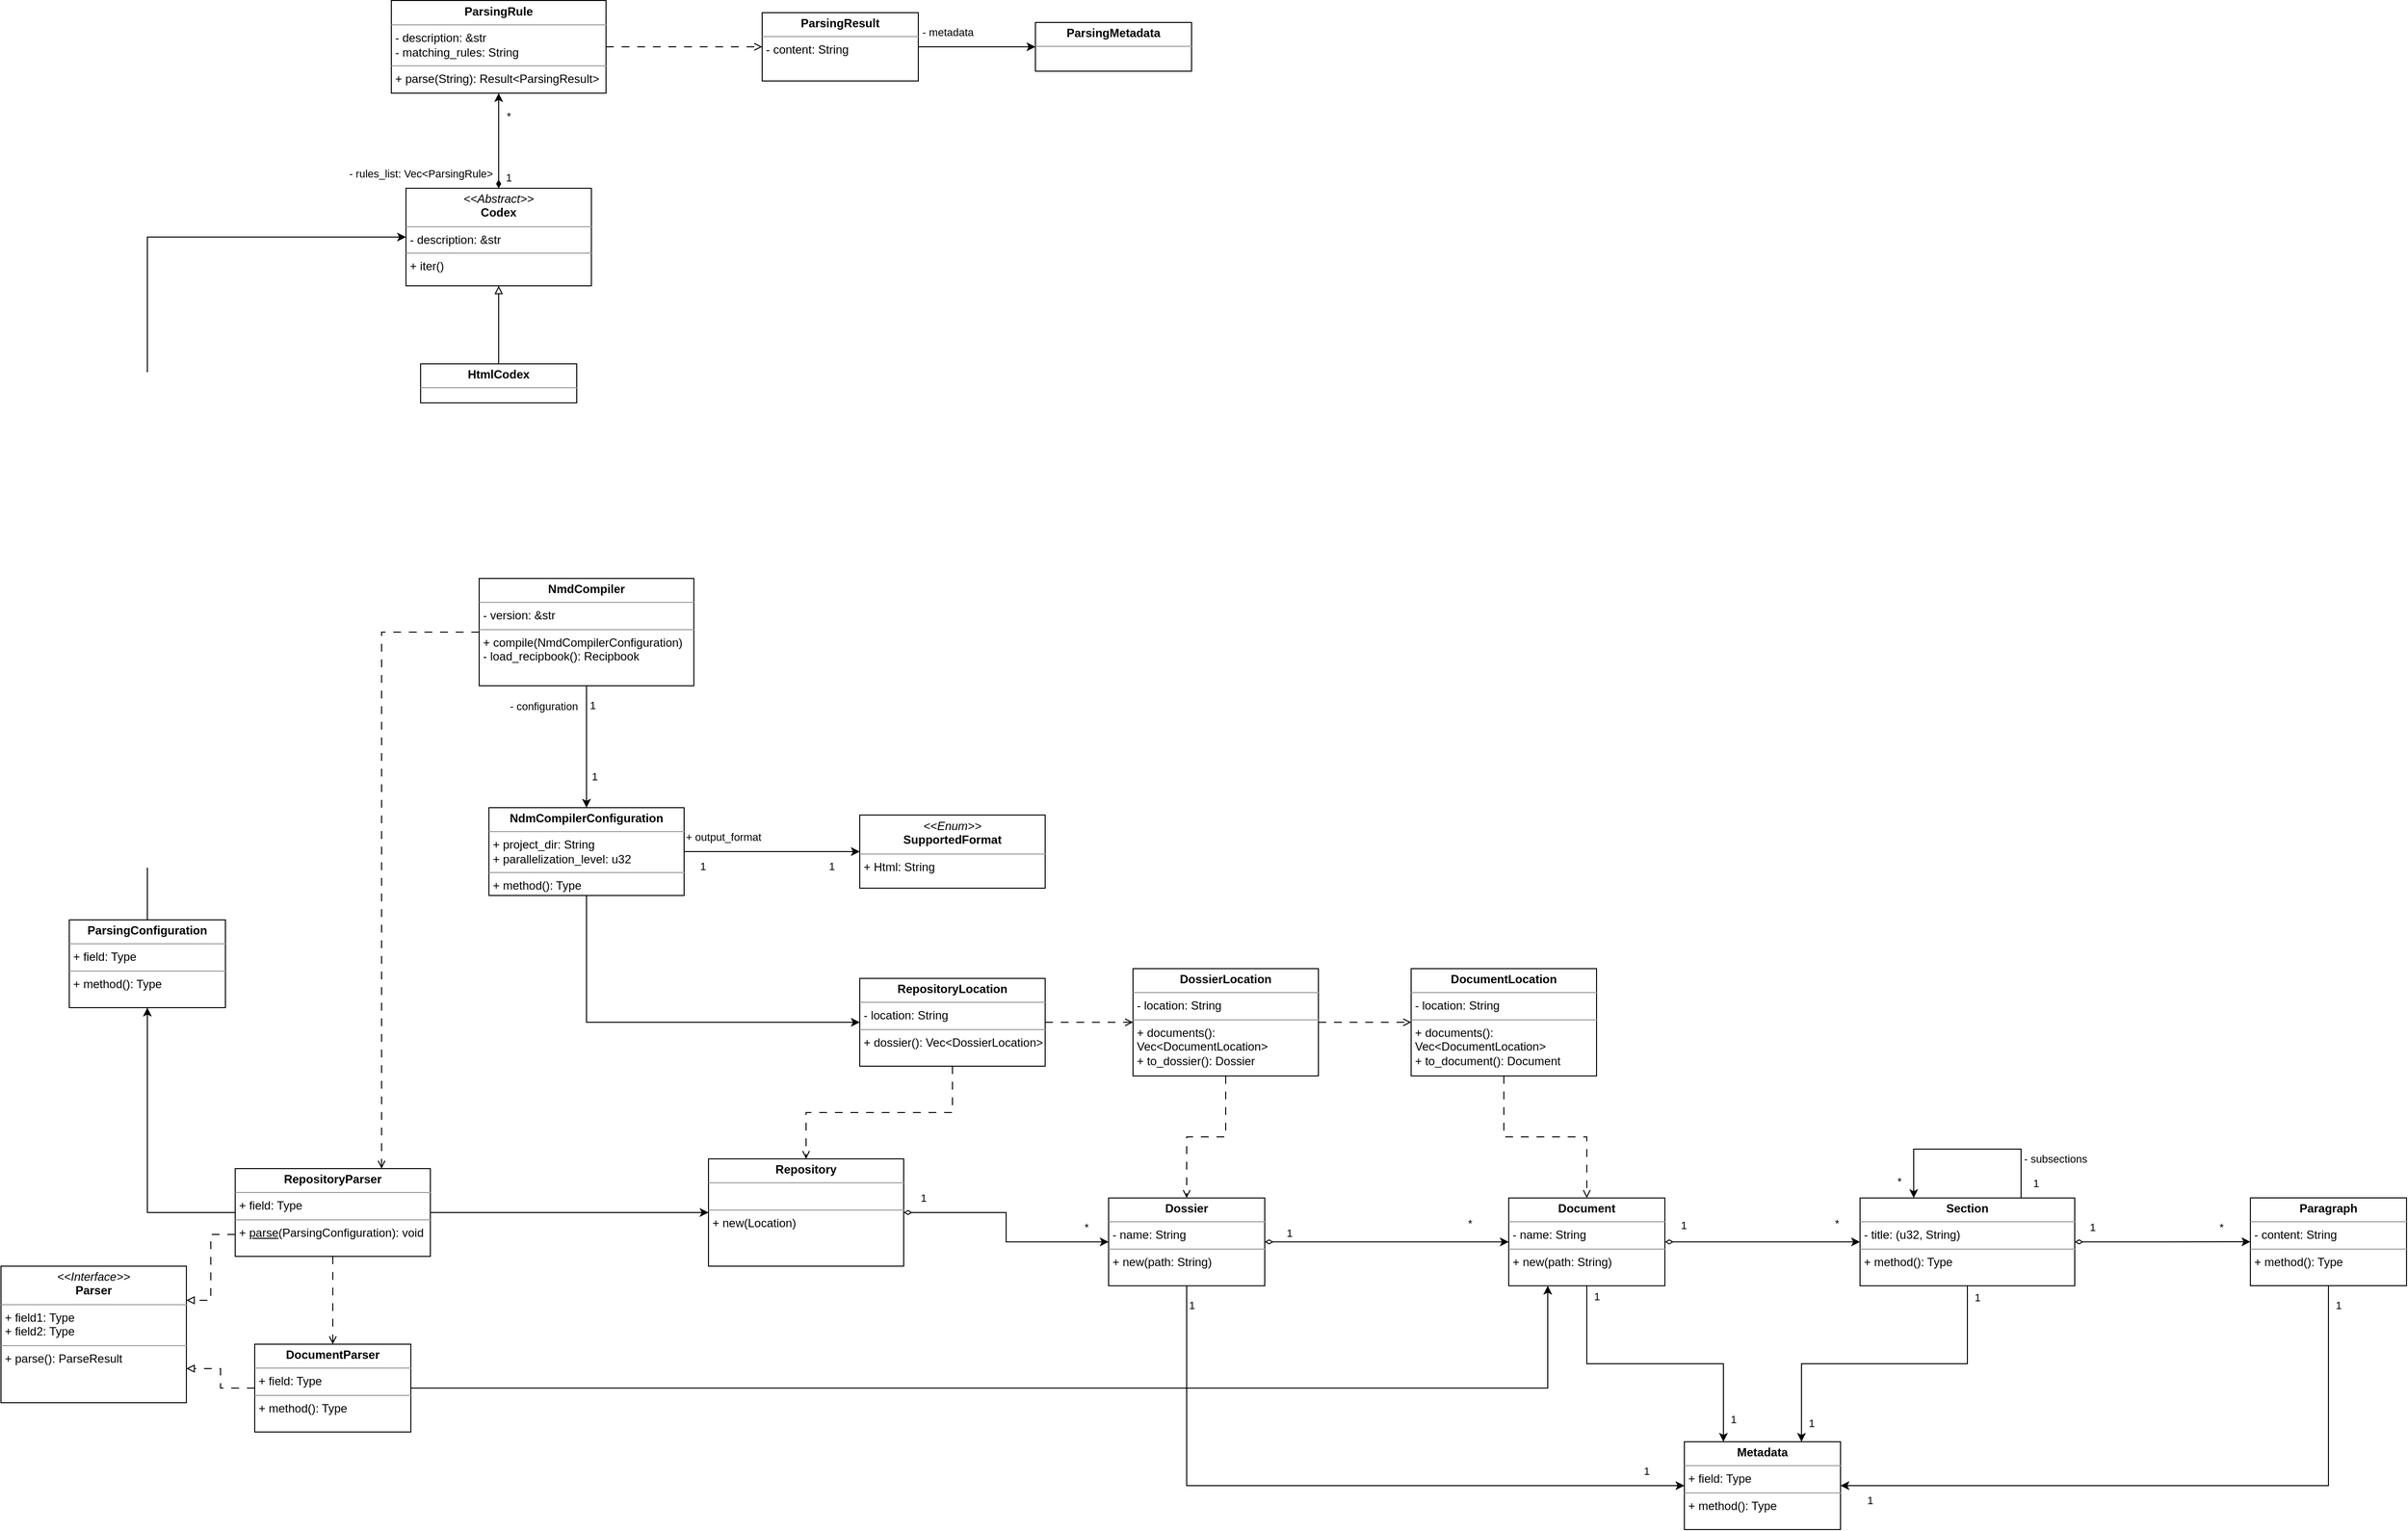 <mxfile version="22.1.3" type="device">
  <diagram name="Pagina-1" id="PJ2NzQ19XtG0N--MlImQ">
    <mxGraphModel dx="1793" dy="988" grid="1" gridSize="10" guides="1" tooltips="1" connect="1" arrows="1" fold="1" page="1" pageScale="1" pageWidth="3300" pageHeight="2339" math="0" shadow="0">
      <root>
        <mxCell id="0" />
        <mxCell id="1" parent="0" />
        <mxCell id="2HxeBIANo0Zah2Bh_Ylw-7" style="edgeStyle=orthogonalEdgeStyle;rounded=0;orthogonalLoop=1;jettySize=auto;html=1;entryX=0;entryY=0.5;entryDx=0;entryDy=0;endArrow=open;endFill=0;dashed=1;dashPattern=8 8;" parent="1" source="2HxeBIANo0Zah2Bh_Ylw-1" target="2HxeBIANo0Zah2Bh_Ylw-2" edge="1">
          <mxGeometry relative="1" as="geometry" />
        </mxCell>
        <mxCell id="2HxeBIANo0Zah2Bh_Ylw-1" value="&lt;p style=&quot;margin:0px;margin-top:4px;text-align:center;&quot;&gt;&lt;b&gt;ParsingRule&lt;/b&gt;&lt;/p&gt;&lt;hr size=&quot;1&quot;&gt;&lt;p style=&quot;margin:0px;margin-left:4px;&quot;&gt;- description: &amp;amp;str&lt;/p&gt;&lt;p style=&quot;margin:0px;margin-left:4px;&quot;&gt;- matching_rules: String&lt;/p&gt;&lt;hr size=&quot;1&quot;&gt;&lt;p style=&quot;margin:0px;margin-left:4px;&quot;&gt;+ parse(String): Result&amp;lt;ParsingResult&amp;gt;&lt;/p&gt;" style="verticalAlign=top;align=left;overflow=fill;fontSize=12;fontFamily=Helvetica;html=1;whiteSpace=wrap;" parent="1" vertex="1">
          <mxGeometry x="420" y="277.5" width="220" height="95" as="geometry" />
        </mxCell>
        <mxCell id="2HxeBIANo0Zah2Bh_Ylw-5" style="edgeStyle=orthogonalEdgeStyle;rounded=0;orthogonalLoop=1;jettySize=auto;html=1;entryX=0;entryY=0.5;entryDx=0;entryDy=0;" parent="1" source="2HxeBIANo0Zah2Bh_Ylw-2" target="2HxeBIANo0Zah2Bh_Ylw-4" edge="1">
          <mxGeometry relative="1" as="geometry" />
        </mxCell>
        <mxCell id="2HxeBIANo0Zah2Bh_Ylw-6" value="- metadata" style="edgeLabel;html=1;align=center;verticalAlign=middle;resizable=0;points=[];" parent="2HxeBIANo0Zah2Bh_Ylw-5" vertex="1" connectable="0">
          <mxGeometry x="-0.7" y="1" relative="1" as="geometry">
            <mxPoint x="12" y="-14" as="offset" />
          </mxGeometry>
        </mxCell>
        <mxCell id="2HxeBIANo0Zah2Bh_Ylw-2" value="&lt;p style=&quot;margin:0px;margin-top:4px;text-align:center;&quot;&gt;&lt;b&gt;ParsingResult&lt;/b&gt;&lt;/p&gt;&lt;hr size=&quot;1&quot;&gt;&lt;p style=&quot;margin:0px;margin-left:4px;&quot;&gt;- content: String&lt;/p&gt;" style="verticalAlign=top;align=left;overflow=fill;fontSize=12;fontFamily=Helvetica;html=1;whiteSpace=wrap;" parent="1" vertex="1">
          <mxGeometry x="800" y="290" width="160" height="70" as="geometry" />
        </mxCell>
        <mxCell id="2HxeBIANo0Zah2Bh_Ylw-4" value="&lt;p style=&quot;margin:0px;margin-top:4px;text-align:center;&quot;&gt;&lt;b&gt;ParsingMetadata&lt;/b&gt;&lt;/p&gt;&lt;hr size=&quot;1&quot;&gt;&lt;p style=&quot;margin:0px;margin-left:4px;&quot;&gt;&lt;br&gt;&lt;/p&gt;" style="verticalAlign=top;align=left;overflow=fill;fontSize=12;fontFamily=Helvetica;html=1;whiteSpace=wrap;" parent="1" vertex="1">
          <mxGeometry x="1080" y="300" width="160" height="50" as="geometry" />
        </mxCell>
        <mxCell id="2HxeBIANo0Zah2Bh_Ylw-11" style="edgeStyle=orthogonalEdgeStyle;rounded=0;orthogonalLoop=1;jettySize=auto;html=1;entryX=0.5;entryY=1;entryDx=0;entryDy=0;startArrow=diamondThin;startFill=1;" parent="1" source="2HxeBIANo0Zah2Bh_Ylw-10" target="2HxeBIANo0Zah2Bh_Ylw-1" edge="1">
          <mxGeometry relative="1" as="geometry" />
        </mxCell>
        <mxCell id="2HxeBIANo0Zah2Bh_Ylw-12" value="1" style="edgeLabel;html=1;align=center;verticalAlign=middle;resizable=0;points=[];" parent="2HxeBIANo0Zah2Bh_Ylw-11" vertex="1" connectable="0">
          <mxGeometry x="-0.771" y="-1" relative="1" as="geometry">
            <mxPoint x="9" as="offset" />
          </mxGeometry>
        </mxCell>
        <mxCell id="2HxeBIANo0Zah2Bh_Ylw-13" value="*" style="edgeLabel;html=1;align=center;verticalAlign=middle;resizable=0;points=[];" parent="2HxeBIANo0Zah2Bh_Ylw-11" vertex="1" connectable="0">
          <mxGeometry x="0.518" relative="1" as="geometry">
            <mxPoint x="10" as="offset" />
          </mxGeometry>
        </mxCell>
        <mxCell id="2HxeBIANo0Zah2Bh_Ylw-14" value="- rules_list: Vec&amp;lt;ParsingRule&amp;gt;" style="edgeLabel;html=1;align=center;verticalAlign=middle;resizable=0;points=[];" parent="2HxeBIANo0Zah2Bh_Ylw-11" vertex="1" connectable="0">
          <mxGeometry x="-0.692" y="-3" relative="1" as="geometry">
            <mxPoint x="-83" as="offset" />
          </mxGeometry>
        </mxCell>
        <mxCell id="2HxeBIANo0Zah2Bh_Ylw-10" value="&lt;p style=&quot;margin:0px;margin-top:4px;text-align:center;&quot;&gt;&lt;i&gt;&amp;lt;&amp;lt;Abstract&amp;gt;&amp;gt;&lt;/i&gt;&lt;br&gt;&lt;b&gt;Codex&lt;/b&gt;&lt;/p&gt;&lt;hr size=&quot;1&quot;&gt;&lt;p style=&quot;margin:0px;margin-left:4px;&quot;&gt;- description: &amp;amp;str&lt;br&gt;&lt;/p&gt;&lt;hr size=&quot;1&quot;&gt;&lt;p style=&quot;margin:0px;margin-left:4px;&quot;&gt;+ iter()&lt;/p&gt;" style="verticalAlign=top;align=left;overflow=fill;fontSize=12;fontFamily=Helvetica;html=1;whiteSpace=wrap;" parent="1" vertex="1">
          <mxGeometry x="435" y="470" width="190" height="100" as="geometry" />
        </mxCell>
        <mxCell id="2HxeBIANo0Zah2Bh_Ylw-16" style="edgeStyle=orthogonalEdgeStyle;rounded=0;orthogonalLoop=1;jettySize=auto;html=1;entryX=0.5;entryY=1;entryDx=0;entryDy=0;endArrow=block;endFill=0;" parent="1" source="2HxeBIANo0Zah2Bh_Ylw-15" target="2HxeBIANo0Zah2Bh_Ylw-10" edge="1">
          <mxGeometry relative="1" as="geometry" />
        </mxCell>
        <mxCell id="2HxeBIANo0Zah2Bh_Ylw-15" value="&lt;p style=&quot;margin:0px;margin-top:4px;text-align:center;&quot;&gt;&lt;b&gt;HtmlCodex&lt;/b&gt;&lt;/p&gt;&lt;hr size=&quot;1&quot;&gt;&lt;p style=&quot;margin:0px;margin-left:4px;&quot;&gt;&lt;br&gt;&lt;/p&gt;" style="verticalAlign=top;align=left;overflow=fill;fontSize=12;fontFamily=Helvetica;html=1;whiteSpace=wrap;" parent="1" vertex="1">
          <mxGeometry x="450" y="650" width="160" height="40" as="geometry" />
        </mxCell>
        <mxCell id="2HxeBIANo0Zah2Bh_Ylw-24" style="edgeStyle=orthogonalEdgeStyle;rounded=0;orthogonalLoop=1;jettySize=auto;html=1;entryX=0.5;entryY=0;entryDx=0;entryDy=0;" parent="1" source="2HxeBIANo0Zah2Bh_Ylw-17" target="2HxeBIANo0Zah2Bh_Ylw-18" edge="1">
          <mxGeometry relative="1" as="geometry">
            <mxPoint x="640" y="1280" as="targetPoint" />
            <Array as="points">
              <mxPoint x="620" y="1020" />
              <mxPoint x="620" y="1020" />
            </Array>
          </mxGeometry>
        </mxCell>
        <mxCell id="2HxeBIANo0Zah2Bh_Ylw-25" value="- configuration" style="edgeLabel;html=1;align=center;verticalAlign=middle;resizable=0;points=[];" parent="2HxeBIANo0Zah2Bh_Ylw-24" vertex="1" connectable="0">
          <mxGeometry x="-0.667" y="-2" relative="1" as="geometry">
            <mxPoint x="-42" as="offset" />
          </mxGeometry>
        </mxCell>
        <mxCell id="2HxeBIANo0Zah2Bh_Ylw-26" value="1" style="edgeLabel;html=1;align=center;verticalAlign=middle;resizable=0;points=[];" parent="2HxeBIANo0Zah2Bh_Ylw-24" vertex="1" connectable="0">
          <mxGeometry x="-0.689" y="-2" relative="1" as="geometry">
            <mxPoint x="8" as="offset" />
          </mxGeometry>
        </mxCell>
        <mxCell id="2HxeBIANo0Zah2Bh_Ylw-27" value="1" style="edgeLabel;html=1;align=center;verticalAlign=middle;resizable=0;points=[];" parent="2HxeBIANo0Zah2Bh_Ylw-24" vertex="1" connectable="0">
          <mxGeometry x="0.489" y="-1" relative="1" as="geometry">
            <mxPoint x="9" as="offset" />
          </mxGeometry>
        </mxCell>
        <mxCell id="If5SaYmIit9bubaQydqe-2" style="edgeStyle=orthogonalEdgeStyle;rounded=0;orthogonalLoop=1;jettySize=auto;html=1;exitX=0;exitY=0.5;exitDx=0;exitDy=0;entryX=0.75;entryY=0;entryDx=0;entryDy=0;dashed=1;dashPattern=8 8;endArrow=open;endFill=0;" edge="1" parent="1" source="2HxeBIANo0Zah2Bh_Ylw-17" target="hwY88khKmuJqPxZH6jVg-5">
          <mxGeometry relative="1" as="geometry" />
        </mxCell>
        <mxCell id="2HxeBIANo0Zah2Bh_Ylw-17" value="&lt;p style=&quot;margin:0px;margin-top:4px;text-align:center;&quot;&gt;&lt;b&gt;NmdCompiler&lt;/b&gt;&lt;/p&gt;&lt;hr size=&quot;1&quot;&gt;&lt;p style=&quot;margin:0px;margin-left:4px;&quot;&gt;- version: &amp;amp;str&lt;/p&gt;&lt;hr size=&quot;1&quot;&gt;&lt;p style=&quot;margin:0px;margin-left:4px;&quot;&gt;+ compile(NmdCompilerConfiguration)&lt;/p&gt;&lt;p style=&quot;margin:0px;margin-left:4px;&quot;&gt;- load_recipbook(): Recipbook&lt;/p&gt;" style="verticalAlign=top;align=left;overflow=fill;fontSize=12;fontFamily=Helvetica;html=1;whiteSpace=wrap;" parent="1" vertex="1">
          <mxGeometry x="510" y="870" width="220" height="110" as="geometry" />
        </mxCell>
        <mxCell id="2HxeBIANo0Zah2Bh_Ylw-20" style="edgeStyle=orthogonalEdgeStyle;rounded=0;orthogonalLoop=1;jettySize=auto;html=1;entryX=0;entryY=0.5;entryDx=0;entryDy=0;" parent="1" source="2HxeBIANo0Zah2Bh_Ylw-18" target="2HxeBIANo0Zah2Bh_Ylw-19" edge="1">
          <mxGeometry relative="1" as="geometry" />
        </mxCell>
        <mxCell id="2HxeBIANo0Zah2Bh_Ylw-21" value="1" style="edgeLabel;html=1;align=center;verticalAlign=middle;resizable=0;points=[];" parent="2HxeBIANo0Zah2Bh_Ylw-20" vertex="1" connectable="0">
          <mxGeometry x="-0.789" y="1" relative="1" as="geometry">
            <mxPoint y="16" as="offset" />
          </mxGeometry>
        </mxCell>
        <mxCell id="2HxeBIANo0Zah2Bh_Ylw-22" value="+&amp;nbsp;output_format" style="edgeLabel;html=1;align=center;verticalAlign=middle;resizable=0;points=[];" parent="2HxeBIANo0Zah2Bh_Ylw-20" vertex="1" connectable="0">
          <mxGeometry x="-0.8" y="-1" relative="1" as="geometry">
            <mxPoint x="22" y="-16" as="offset" />
          </mxGeometry>
        </mxCell>
        <mxCell id="2HxeBIANo0Zah2Bh_Ylw-23" value="1" style="edgeLabel;html=1;align=center;verticalAlign=middle;resizable=0;points=[];" parent="2HxeBIANo0Zah2Bh_Ylw-20" vertex="1" connectable="0">
          <mxGeometry x="0.678" y="-1" relative="1" as="geometry">
            <mxPoint y="14" as="offset" />
          </mxGeometry>
        </mxCell>
        <mxCell id="hwY88khKmuJqPxZH6jVg-4" style="edgeStyle=orthogonalEdgeStyle;rounded=0;orthogonalLoop=1;jettySize=auto;html=1;entryX=0;entryY=0.5;entryDx=0;entryDy=0;" parent="1" source="2HxeBIANo0Zah2Bh_Ylw-18" target="4qMLiZMvtbK-0dnFMi7y-25" edge="1">
          <mxGeometry relative="1" as="geometry">
            <Array as="points">
              <mxPoint x="620" y="1325" />
            </Array>
          </mxGeometry>
        </mxCell>
        <mxCell id="2HxeBIANo0Zah2Bh_Ylw-18" value="&lt;p style=&quot;margin:0px;margin-top:4px;text-align:center;&quot;&gt;&lt;b&gt;NdmCompilerConfiguration&lt;/b&gt;&lt;/p&gt;&lt;hr size=&quot;1&quot;&gt;&lt;p style=&quot;margin:0px;margin-left:4px;&quot;&gt;+ project_dir: String&lt;/p&gt;&lt;p style=&quot;margin:0px;margin-left:4px;&quot;&gt;+&amp;nbsp;parallelization_level: u32&lt;/p&gt;&lt;hr size=&quot;1&quot;&gt;&lt;p style=&quot;margin:0px;margin-left:4px;&quot;&gt;+ method(): Type&lt;/p&gt;" style="verticalAlign=top;align=left;overflow=fill;fontSize=12;fontFamily=Helvetica;html=1;whiteSpace=wrap;" parent="1" vertex="1">
          <mxGeometry x="520" y="1105" width="200" height="90" as="geometry" />
        </mxCell>
        <mxCell id="2HxeBIANo0Zah2Bh_Ylw-19" value="&lt;p style=&quot;margin:0px;margin-top:4px;text-align:center;&quot;&gt;&lt;i&gt;&amp;lt;&amp;lt;Enum&amp;gt;&amp;gt;&lt;/i&gt;&lt;br&gt;&lt;b&gt;SupportedFormat&lt;/b&gt;&lt;/p&gt;&lt;hr size=&quot;1&quot;&gt;&lt;p style=&quot;margin:0px;margin-left:4px;&quot;&gt;+ Html: String&lt;br&gt;&lt;br&gt;&lt;/p&gt;" style="verticalAlign=top;align=left;overflow=fill;fontSize=12;fontFamily=Helvetica;html=1;whiteSpace=wrap;" parent="1" vertex="1">
          <mxGeometry x="900" y="1112.5" width="190" height="75" as="geometry" />
        </mxCell>
        <mxCell id="4qMLiZMvtbK-0dnFMi7y-2" style="edgeStyle=orthogonalEdgeStyle;rounded=0;orthogonalLoop=1;jettySize=auto;html=1;entryX=0;entryY=0.5;entryDx=0;entryDy=0;startArrow=diamondThin;startFill=0;" parent="1" source="2HxeBIANo0Zah2Bh_Ylw-28" target="4qMLiZMvtbK-0dnFMi7y-1" edge="1">
          <mxGeometry relative="1" as="geometry" />
        </mxCell>
        <mxCell id="4qMLiZMvtbK-0dnFMi7y-3" value="1" style="edgeLabel;html=1;align=center;verticalAlign=middle;resizable=0;points=[];" parent="4qMLiZMvtbK-0dnFMi7y-2" vertex="1" connectable="0">
          <mxGeometry x="-0.8" y="-1" relative="1" as="geometry">
            <mxPoint y="-16" as="offset" />
          </mxGeometry>
        </mxCell>
        <mxCell id="4qMLiZMvtbK-0dnFMi7y-6" value="*" style="edgeLabel;html=1;align=center;verticalAlign=middle;resizable=0;points=[];" parent="4qMLiZMvtbK-0dnFMi7y-2" vertex="1" connectable="0">
          <mxGeometry x="0.667" y="-2" relative="1" as="geometry">
            <mxPoint y="-17" as="offset" />
          </mxGeometry>
        </mxCell>
        <mxCell id="4qMLiZMvtbK-0dnFMi7y-18" style="edgeStyle=orthogonalEdgeStyle;rounded=0;orthogonalLoop=1;jettySize=auto;html=1;entryX=0.75;entryY=0;entryDx=0;entryDy=0;" parent="1" source="2HxeBIANo0Zah2Bh_Ylw-28" target="4qMLiZMvtbK-0dnFMi7y-11" edge="1">
          <mxGeometry relative="1" as="geometry">
            <Array as="points">
              <mxPoint x="2035" y="1675" />
              <mxPoint x="1865" y="1675" />
            </Array>
          </mxGeometry>
        </mxCell>
        <mxCell id="4qMLiZMvtbK-0dnFMi7y-19" value="1" style="edgeLabel;html=1;align=center;verticalAlign=middle;resizable=0;points=[];" parent="4qMLiZMvtbK-0dnFMi7y-18" vertex="1" connectable="0">
          <mxGeometry x="0.883" y="-1" relative="1" as="geometry">
            <mxPoint x="11" as="offset" />
          </mxGeometry>
        </mxCell>
        <mxCell id="4qMLiZMvtbK-0dnFMi7y-20" value="1" style="edgeLabel;html=1;align=center;verticalAlign=middle;resizable=0;points=[];" parent="4qMLiZMvtbK-0dnFMi7y-18" vertex="1" connectable="0">
          <mxGeometry x="-0.927" y="1" relative="1" as="geometry">
            <mxPoint x="9" as="offset" />
          </mxGeometry>
        </mxCell>
        <mxCell id="2HxeBIANo0Zah2Bh_Ylw-28" value="&lt;p style=&quot;margin:0px;margin-top:4px;text-align:center;&quot;&gt;&lt;b&gt;Section&lt;/b&gt;&lt;/p&gt;&lt;hr size=&quot;1&quot;&gt;&lt;p style=&quot;margin:0px;margin-left:4px;&quot;&gt;- title: (u32, String)&lt;br&gt;&lt;/p&gt;&lt;hr size=&quot;1&quot;&gt;&lt;p style=&quot;margin:0px;margin-left:4px;&quot;&gt;+ method(): Type&lt;/p&gt;" style="verticalAlign=top;align=left;overflow=fill;fontSize=12;fontFamily=Helvetica;html=1;whiteSpace=wrap;" parent="1" vertex="1">
          <mxGeometry x="1925" y="1505.14" width="220" height="90" as="geometry" />
        </mxCell>
        <mxCell id="2HxeBIANo0Zah2Bh_Ylw-61" style="edgeStyle=orthogonalEdgeStyle;rounded=0;orthogonalLoop=1;jettySize=auto;html=1;entryX=0;entryY=0.5;entryDx=0;entryDy=0;startArrow=diamondThin;startFill=0;" parent="1" source="2HxeBIANo0Zah2Bh_Ylw-29" target="2HxeBIANo0Zah2Bh_Ylw-47" edge="1">
          <mxGeometry relative="1" as="geometry" />
        </mxCell>
        <mxCell id="2HxeBIANo0Zah2Bh_Ylw-62" value="1" style="edgeLabel;html=1;align=center;verticalAlign=middle;resizable=0;points=[];" parent="2HxeBIANo0Zah2Bh_Ylw-61" vertex="1" connectable="0">
          <mxGeometry x="-0.837" y="-1" relative="1" as="geometry">
            <mxPoint y="-16" as="offset" />
          </mxGeometry>
        </mxCell>
        <mxCell id="2HxeBIANo0Zah2Bh_Ylw-63" value="*" style="edgeLabel;html=1;align=center;verticalAlign=middle;resizable=0;points=[];" parent="2HxeBIANo0Zah2Bh_Ylw-61" vertex="1" connectable="0">
          <mxGeometry x="0.804" y="-1" relative="1" as="geometry">
            <mxPoint y="-16" as="offset" />
          </mxGeometry>
        </mxCell>
        <mxCell id="2HxeBIANo0Zah2Bh_Ylw-29" value="&lt;p style=&quot;margin:0px;margin-top:4px;text-align:center;&quot;&gt;&lt;b&gt;Repository&lt;/b&gt;&lt;/p&gt;&lt;hr size=&quot;1&quot;&gt;&lt;p style=&quot;margin:0px;margin-left:4px;&quot;&gt;&lt;br&gt;&lt;/p&gt;&lt;hr size=&quot;1&quot;&gt;&lt;p style=&quot;margin:0px;margin-left:4px;&quot;&gt;+ new(Location)&lt;/p&gt;" style="verticalAlign=top;align=left;overflow=fill;fontSize=12;fontFamily=Helvetica;html=1;whiteSpace=wrap;" parent="1" vertex="1">
          <mxGeometry x="745" y="1465" width="200" height="110" as="geometry" />
        </mxCell>
        <mxCell id="2HxeBIANo0Zah2Bh_Ylw-55" style="edgeStyle=orthogonalEdgeStyle;rounded=0;orthogonalLoop=1;jettySize=auto;html=1;entryX=0;entryY=0.5;entryDx=0;entryDy=0;startArrow=diamondThin;startFill=0;" parent="1" source="2HxeBIANo0Zah2Bh_Ylw-47" target="2HxeBIANo0Zah2Bh_Ylw-54" edge="1">
          <mxGeometry relative="1" as="geometry">
            <Array as="points">
              <mxPoint x="1405" y="1550" />
              <mxPoint x="1405" y="1550" />
            </Array>
          </mxGeometry>
        </mxCell>
        <mxCell id="2HxeBIANo0Zah2Bh_Ylw-56" value="1" style="edgeLabel;html=1;align=center;verticalAlign=middle;resizable=0;points=[];" parent="2HxeBIANo0Zah2Bh_Ylw-55" vertex="1" connectable="0">
          <mxGeometry x="-0.8" y="-3" relative="1" as="geometry">
            <mxPoint y="-12" as="offset" />
          </mxGeometry>
        </mxCell>
        <mxCell id="2HxeBIANo0Zah2Bh_Ylw-57" value="*" style="edgeLabel;html=1;align=center;verticalAlign=middle;resizable=0;points=[];" parent="2HxeBIANo0Zah2Bh_Ylw-55" vertex="1" connectable="0">
          <mxGeometry x="0.678" y="2" relative="1" as="geometry">
            <mxPoint y="-17" as="offset" />
          </mxGeometry>
        </mxCell>
        <mxCell id="4qMLiZMvtbK-0dnFMi7y-12" style="edgeStyle=orthogonalEdgeStyle;rounded=0;orthogonalLoop=1;jettySize=auto;html=1;entryX=0;entryY=0.5;entryDx=0;entryDy=0;" parent="1" source="2HxeBIANo0Zah2Bh_Ylw-47" target="4qMLiZMvtbK-0dnFMi7y-11" edge="1">
          <mxGeometry relative="1" as="geometry">
            <Array as="points">
              <mxPoint x="1235" y="1800" />
            </Array>
          </mxGeometry>
        </mxCell>
        <mxCell id="4qMLiZMvtbK-0dnFMi7y-13" value="1" style="edgeLabel;html=1;align=center;verticalAlign=middle;resizable=0;points=[];" parent="4qMLiZMvtbK-0dnFMi7y-12" vertex="1" connectable="0">
          <mxGeometry x="-0.942" y="5" relative="1" as="geometry">
            <mxPoint y="-1" as="offset" />
          </mxGeometry>
        </mxCell>
        <mxCell id="4qMLiZMvtbK-0dnFMi7y-14" value="1" style="edgeLabel;html=1;align=center;verticalAlign=middle;resizable=0;points=[];" parent="4qMLiZMvtbK-0dnFMi7y-12" vertex="1" connectable="0">
          <mxGeometry x="0.891" y="1" relative="1" as="geometry">
            <mxPoint y="-14" as="offset" />
          </mxGeometry>
        </mxCell>
        <mxCell id="2HxeBIANo0Zah2Bh_Ylw-47" value="&lt;p style=&quot;margin:0px;margin-top:4px;text-align:center;&quot;&gt;&lt;b&gt;Dossier&lt;/b&gt;&lt;/p&gt;&lt;hr size=&quot;1&quot;&gt;&lt;p style=&quot;margin:0px;margin-left:4px;&quot;&gt;- name: String&lt;/p&gt;&lt;hr size=&quot;1&quot;&gt;&lt;p style=&quot;margin:0px;margin-left:4px;&quot;&gt;+ new(path: String)&lt;/p&gt;" style="verticalAlign=top;align=left;overflow=fill;fontSize=12;fontFamily=Helvetica;html=1;whiteSpace=wrap;" parent="1" vertex="1">
          <mxGeometry x="1155" y="1505.14" width="160" height="90" as="geometry" />
        </mxCell>
        <mxCell id="2HxeBIANo0Zah2Bh_Ylw-58" style="edgeStyle=orthogonalEdgeStyle;rounded=0;orthogonalLoop=1;jettySize=auto;html=1;entryX=0;entryY=0.5;entryDx=0;entryDy=0;startArrow=diamondThin;startFill=0;" parent="1" source="2HxeBIANo0Zah2Bh_Ylw-54" target="2HxeBIANo0Zah2Bh_Ylw-28" edge="1">
          <mxGeometry relative="1" as="geometry">
            <Array as="points" />
          </mxGeometry>
        </mxCell>
        <mxCell id="2HxeBIANo0Zah2Bh_Ylw-59" value="1" style="edgeLabel;html=1;align=center;verticalAlign=middle;resizable=0;points=[];" parent="2HxeBIANo0Zah2Bh_Ylw-58" vertex="1" connectable="0">
          <mxGeometry x="-0.812" y="1" relative="1" as="geometry">
            <mxPoint y="-16" as="offset" />
          </mxGeometry>
        </mxCell>
        <mxCell id="2HxeBIANo0Zah2Bh_Ylw-60" value="*" style="edgeLabel;html=1;align=center;verticalAlign=middle;resizable=0;points=[];" parent="2HxeBIANo0Zah2Bh_Ylw-58" vertex="1" connectable="0">
          <mxGeometry x="0.718" y="2" relative="1" as="geometry">
            <mxPoint x="4" y="-17" as="offset" />
          </mxGeometry>
        </mxCell>
        <mxCell id="4qMLiZMvtbK-0dnFMi7y-15" style="edgeStyle=orthogonalEdgeStyle;rounded=0;orthogonalLoop=1;jettySize=auto;html=1;exitX=0.5;exitY=1;exitDx=0;exitDy=0;entryX=0.25;entryY=0;entryDx=0;entryDy=0;" parent="1" source="2HxeBIANo0Zah2Bh_Ylw-54" target="4qMLiZMvtbK-0dnFMi7y-11" edge="1">
          <mxGeometry relative="1" as="geometry" />
        </mxCell>
        <mxCell id="4qMLiZMvtbK-0dnFMi7y-16" value="1" style="edgeLabel;html=1;align=center;verticalAlign=middle;resizable=0;points=[];" parent="4qMLiZMvtbK-0dnFMi7y-15" vertex="1" connectable="0">
          <mxGeometry x="-0.93" y="2" relative="1" as="geometry">
            <mxPoint x="8" as="offset" />
          </mxGeometry>
        </mxCell>
        <mxCell id="4qMLiZMvtbK-0dnFMi7y-17" value="1" style="edgeLabel;html=1;align=center;verticalAlign=middle;resizable=0;points=[];" parent="4qMLiZMvtbK-0dnFMi7y-15" vertex="1" connectable="0">
          <mxGeometry x="0.846" y="-1" relative="1" as="geometry">
            <mxPoint x="11" as="offset" />
          </mxGeometry>
        </mxCell>
        <mxCell id="2HxeBIANo0Zah2Bh_Ylw-54" value="&lt;p style=&quot;margin:0px;margin-top:4px;text-align:center;&quot;&gt;&lt;b&gt;Document&lt;/b&gt;&lt;/p&gt;&lt;hr size=&quot;1&quot;&gt;&lt;p style=&quot;margin:0px;margin-left:4px;&quot;&gt;- name: String&lt;/p&gt;&lt;hr size=&quot;1&quot;&gt;&lt;p style=&quot;margin:0px;margin-left:4px;&quot;&gt;+ new(path: String)&lt;/p&gt;" style="verticalAlign=top;align=left;overflow=fill;fontSize=12;fontFamily=Helvetica;html=1;whiteSpace=wrap;" parent="1" vertex="1">
          <mxGeometry x="1565" y="1505.14" width="160" height="90" as="geometry" />
        </mxCell>
        <mxCell id="4qMLiZMvtbK-0dnFMi7y-21" style="edgeStyle=orthogonalEdgeStyle;rounded=0;orthogonalLoop=1;jettySize=auto;html=1;entryX=1;entryY=0.5;entryDx=0;entryDy=0;" parent="1" source="4qMLiZMvtbK-0dnFMi7y-1" target="4qMLiZMvtbK-0dnFMi7y-11" edge="1">
          <mxGeometry relative="1" as="geometry">
            <Array as="points">
              <mxPoint x="2405" y="1800" />
            </Array>
          </mxGeometry>
        </mxCell>
        <mxCell id="4qMLiZMvtbK-0dnFMi7y-22" value="1" style="edgeLabel;html=1;align=center;verticalAlign=middle;resizable=0;points=[];" parent="4qMLiZMvtbK-0dnFMi7y-21" vertex="1" connectable="0">
          <mxGeometry x="0.915" y="2" relative="1" as="geometry">
            <mxPoint y="13" as="offset" />
          </mxGeometry>
        </mxCell>
        <mxCell id="4qMLiZMvtbK-0dnFMi7y-23" value="1" style="edgeLabel;html=1;align=center;verticalAlign=middle;resizable=0;points=[];" parent="4qMLiZMvtbK-0dnFMi7y-21" vertex="1" connectable="0">
          <mxGeometry x="-0.945" y="-2" relative="1" as="geometry">
            <mxPoint x="12" as="offset" />
          </mxGeometry>
        </mxCell>
        <mxCell id="4qMLiZMvtbK-0dnFMi7y-1" value="&lt;p style=&quot;margin:0px;margin-top:4px;text-align:center;&quot;&gt;&lt;b&gt;Paragraph&lt;/b&gt;&lt;/p&gt;&lt;hr size=&quot;1&quot;&gt;&lt;p style=&quot;margin:0px;margin-left:4px;&quot;&gt;- content: String&lt;/p&gt;&lt;hr size=&quot;1&quot;&gt;&lt;p style=&quot;margin:0px;margin-left:4px;&quot;&gt;+ method(): Type&lt;/p&gt;" style="verticalAlign=top;align=left;overflow=fill;fontSize=12;fontFamily=Helvetica;html=1;whiteSpace=wrap;" parent="1" vertex="1">
          <mxGeometry x="2325" y="1505" width="160" height="90" as="geometry" />
        </mxCell>
        <mxCell id="4qMLiZMvtbK-0dnFMi7y-7" style="edgeStyle=orthogonalEdgeStyle;rounded=0;orthogonalLoop=1;jettySize=auto;html=1;exitX=0.75;exitY=0;exitDx=0;exitDy=0;entryX=0.25;entryY=0;entryDx=0;entryDy=0;" parent="1" source="2HxeBIANo0Zah2Bh_Ylw-28" target="2HxeBIANo0Zah2Bh_Ylw-28" edge="1">
          <mxGeometry relative="1" as="geometry">
            <Array as="points">
              <mxPoint x="2090" y="1455" />
              <mxPoint x="1980" y="1455" />
            </Array>
          </mxGeometry>
        </mxCell>
        <mxCell id="4qMLiZMvtbK-0dnFMi7y-8" value="1" style="edgeLabel;html=1;align=center;verticalAlign=middle;resizable=0;points=[];" parent="4qMLiZMvtbK-0dnFMi7y-7" vertex="1" connectable="0">
          <mxGeometry x="-0.892" y="-1" relative="1" as="geometry">
            <mxPoint x="14" y="-4" as="offset" />
          </mxGeometry>
        </mxCell>
        <mxCell id="4qMLiZMvtbK-0dnFMi7y-9" value="*" style="edgeLabel;html=1;align=center;verticalAlign=middle;resizable=0;points=[];" parent="4qMLiZMvtbK-0dnFMi7y-7" vertex="1" connectable="0">
          <mxGeometry x="0.833" y="1" relative="1" as="geometry">
            <mxPoint x="-16" as="offset" />
          </mxGeometry>
        </mxCell>
        <mxCell id="4qMLiZMvtbK-0dnFMi7y-10" value="- subsections" style="edgeLabel;html=1;align=center;verticalAlign=middle;resizable=0;points=[];" parent="4qMLiZMvtbK-0dnFMi7y-7" vertex="1" connectable="0">
          <mxGeometry x="-0.738" relative="1" as="geometry">
            <mxPoint x="35" y="-13" as="offset" />
          </mxGeometry>
        </mxCell>
        <mxCell id="4qMLiZMvtbK-0dnFMi7y-11" value="&lt;p style=&quot;margin:0px;margin-top:4px;text-align:center;&quot;&gt;&lt;b&gt;Metadata&lt;/b&gt;&lt;/p&gt;&lt;hr size=&quot;1&quot;&gt;&lt;p style=&quot;margin:0px;margin-left:4px;&quot;&gt;+ field: Type&lt;/p&gt;&lt;hr size=&quot;1&quot;&gt;&lt;p style=&quot;margin:0px;margin-left:4px;&quot;&gt;+ method(): Type&lt;/p&gt;" style="verticalAlign=top;align=left;overflow=fill;fontSize=12;fontFamily=Helvetica;html=1;whiteSpace=wrap;" parent="1" vertex="1">
          <mxGeometry x="1745" y="1755" width="160" height="90" as="geometry" />
        </mxCell>
        <mxCell id="4qMLiZMvtbK-0dnFMi7y-27" style="edgeStyle=orthogonalEdgeStyle;rounded=0;orthogonalLoop=1;jettySize=auto;html=1;entryX=0;entryY=0.5;entryDx=0;entryDy=0;dashed=1;dashPattern=8 8;endArrow=open;endFill=0;" parent="1" source="4qMLiZMvtbK-0dnFMi7y-25" target="4qMLiZMvtbK-0dnFMi7y-26" edge="1">
          <mxGeometry relative="1" as="geometry" />
        </mxCell>
        <mxCell id="hwY88khKmuJqPxZH6jVg-3" style="edgeStyle=orthogonalEdgeStyle;rounded=0;orthogonalLoop=1;jettySize=auto;html=1;entryX=0.5;entryY=0;entryDx=0;entryDy=0;dashed=1;dashPattern=8 8;endArrow=open;endFill=0;" parent="1" source="4qMLiZMvtbK-0dnFMi7y-25" target="2HxeBIANo0Zah2Bh_Ylw-29" edge="1">
          <mxGeometry relative="1" as="geometry" />
        </mxCell>
        <mxCell id="4qMLiZMvtbK-0dnFMi7y-25" value="&lt;p style=&quot;margin:0px;margin-top:4px;text-align:center;&quot;&gt;&lt;b&gt;RepositoryLocation&lt;/b&gt;&lt;/p&gt;&lt;hr size=&quot;1&quot;&gt;&lt;p style=&quot;margin:0px;margin-left:4px;&quot;&gt;- location: String&lt;/p&gt;&lt;hr size=&quot;1&quot;&gt;&lt;p style=&quot;margin:0px;margin-left:4px;&quot;&gt;+ dossier(): Vec&amp;lt;DossierLocation&amp;gt;&lt;/p&gt;" style="verticalAlign=top;align=left;overflow=fill;fontSize=12;fontFamily=Helvetica;html=1;whiteSpace=wrap;" parent="1" vertex="1">
          <mxGeometry x="900" y="1280" width="190" height="90" as="geometry" />
        </mxCell>
        <mxCell id="4qMLiZMvtbK-0dnFMi7y-29" style="edgeStyle=orthogonalEdgeStyle;rounded=0;orthogonalLoop=1;jettySize=auto;html=1;entryX=0;entryY=0.5;entryDx=0;entryDy=0;endArrow=open;endFill=0;dashed=1;dashPattern=8 8;" parent="1" source="4qMLiZMvtbK-0dnFMi7y-26" target="4qMLiZMvtbK-0dnFMi7y-28" edge="1">
          <mxGeometry relative="1" as="geometry" />
        </mxCell>
        <mxCell id="hwY88khKmuJqPxZH6jVg-2" style="edgeStyle=orthogonalEdgeStyle;rounded=0;orthogonalLoop=1;jettySize=auto;html=1;entryX=0.5;entryY=0;entryDx=0;entryDy=0;dashed=1;dashPattern=8 8;endArrow=open;endFill=0;" parent="1" source="4qMLiZMvtbK-0dnFMi7y-26" target="2HxeBIANo0Zah2Bh_Ylw-47" edge="1">
          <mxGeometry relative="1" as="geometry" />
        </mxCell>
        <mxCell id="4qMLiZMvtbK-0dnFMi7y-26" value="&lt;p style=&quot;margin:0px;margin-top:4px;text-align:center;&quot;&gt;&lt;b&gt;DossierLocation&lt;/b&gt;&lt;/p&gt;&lt;hr size=&quot;1&quot;&gt;&lt;p style=&quot;margin:0px;margin-left:4px;&quot;&gt;- location: String&lt;/p&gt;&lt;hr size=&quot;1&quot;&gt;&lt;p style=&quot;margin:0px;margin-left:4px;&quot;&gt;+ documents(): Vec&amp;lt;DocumentLocation&amp;gt;&lt;/p&gt;&lt;p style=&quot;margin:0px;margin-left:4px;&quot;&gt;+ to_dossier(): Dossier&lt;/p&gt;" style="verticalAlign=top;align=left;overflow=fill;fontSize=12;fontFamily=Helvetica;html=1;whiteSpace=wrap;" parent="1" vertex="1">
          <mxGeometry x="1180" y="1270" width="190" height="110" as="geometry" />
        </mxCell>
        <mxCell id="hwY88khKmuJqPxZH6jVg-1" style="edgeStyle=orthogonalEdgeStyle;rounded=0;orthogonalLoop=1;jettySize=auto;html=1;entryX=0.5;entryY=0;entryDx=0;entryDy=0;dashed=1;dashPattern=8 8;endArrow=open;endFill=0;" parent="1" source="4qMLiZMvtbK-0dnFMi7y-28" target="2HxeBIANo0Zah2Bh_Ylw-54" edge="1">
          <mxGeometry relative="1" as="geometry" />
        </mxCell>
        <mxCell id="4qMLiZMvtbK-0dnFMi7y-28" value="&lt;p style=&quot;margin:0px;margin-top:4px;text-align:center;&quot;&gt;&lt;b&gt;DocumentLocation&lt;/b&gt;&lt;/p&gt;&lt;hr size=&quot;1&quot;&gt;&lt;p style=&quot;margin:0px;margin-left:4px;&quot;&gt;- location: String&lt;/p&gt;&lt;hr size=&quot;1&quot;&gt;&lt;p style=&quot;margin:0px;margin-left:4px;&quot;&gt;+ documents(): Vec&amp;lt;DocumentLocation&amp;gt;&lt;/p&gt;&lt;p style=&quot;margin:0px;margin-left:4px;&quot;&gt;+ to_document(): Document&lt;/p&gt;" style="verticalAlign=top;align=left;overflow=fill;fontSize=12;fontFamily=Helvetica;html=1;whiteSpace=wrap;" parent="1" vertex="1">
          <mxGeometry x="1465" y="1270" width="190" height="110" as="geometry" />
        </mxCell>
        <mxCell id="If5SaYmIit9bubaQydqe-1" style="edgeStyle=orthogonalEdgeStyle;rounded=0;orthogonalLoop=1;jettySize=auto;html=1;entryX=0.5;entryY=1;entryDx=0;entryDy=0;endArrow=classic;endFill=1;" edge="1" parent="1" source="hwY88khKmuJqPxZH6jVg-5" target="If5SaYmIit9bubaQydqe-4">
          <mxGeometry relative="1" as="geometry" />
        </mxCell>
        <mxCell id="If5SaYmIit9bubaQydqe-3" style="edgeStyle=orthogonalEdgeStyle;rounded=0;orthogonalLoop=1;jettySize=auto;html=1;entryX=0;entryY=0.5;entryDx=0;entryDy=0;" edge="1" parent="1" source="hwY88khKmuJqPxZH6jVg-5" target="2HxeBIANo0Zah2Bh_Ylw-29">
          <mxGeometry relative="1" as="geometry" />
        </mxCell>
        <mxCell id="If5SaYmIit9bubaQydqe-7" style="edgeStyle=orthogonalEdgeStyle;rounded=0;orthogonalLoop=1;jettySize=auto;html=1;entryX=0.5;entryY=0;entryDx=0;entryDy=0;dashed=1;dashPattern=8 8;endArrow=open;endFill=0;" edge="1" parent="1" source="hwY88khKmuJqPxZH6jVg-5" target="If5SaYmIit9bubaQydqe-6">
          <mxGeometry relative="1" as="geometry" />
        </mxCell>
        <mxCell id="If5SaYmIit9bubaQydqe-10" style="edgeStyle=orthogonalEdgeStyle;rounded=0;orthogonalLoop=1;jettySize=auto;html=1;exitX=0;exitY=0.75;exitDx=0;exitDy=0;entryX=1;entryY=0.25;entryDx=0;entryDy=0;endArrow=block;endFill=0;dashed=1;dashPattern=8 8;" edge="1" parent="1" source="hwY88khKmuJqPxZH6jVg-5" target="If5SaYmIit9bubaQydqe-9">
          <mxGeometry relative="1" as="geometry" />
        </mxCell>
        <mxCell id="hwY88khKmuJqPxZH6jVg-5" value="&lt;p style=&quot;margin:0px;margin-top:4px;text-align:center;&quot;&gt;&lt;b&gt;RepositoryParser&lt;/b&gt;&lt;/p&gt;&lt;hr size=&quot;1&quot;&gt;&lt;p style=&quot;margin:0px;margin-left:4px;&quot;&gt;+ field: Type&lt;/p&gt;&lt;hr size=&quot;1&quot;&gt;&lt;p style=&quot;margin:0px;margin-left:4px;&quot;&gt;+ &lt;u&gt;parse&lt;/u&gt;(ParsingConfiguration): void&lt;/p&gt;" style="verticalAlign=top;align=left;overflow=fill;fontSize=12;fontFamily=Helvetica;html=1;whiteSpace=wrap;" parent="1" vertex="1">
          <mxGeometry x="260" y="1475" width="200" height="90" as="geometry" />
        </mxCell>
        <mxCell id="If5SaYmIit9bubaQydqe-5" style="edgeStyle=orthogonalEdgeStyle;rounded=0;orthogonalLoop=1;jettySize=auto;html=1;entryX=0;entryY=0.5;entryDx=0;entryDy=0;" edge="1" parent="1" source="If5SaYmIit9bubaQydqe-4" target="2HxeBIANo0Zah2Bh_Ylw-10">
          <mxGeometry relative="1" as="geometry">
            <Array as="points">
              <mxPoint x="170" y="520" />
            </Array>
          </mxGeometry>
        </mxCell>
        <mxCell id="If5SaYmIit9bubaQydqe-4" value="&lt;p style=&quot;margin:0px;margin-top:4px;text-align:center;&quot;&gt;&lt;b&gt;ParsingConfiguration&lt;/b&gt;&lt;/p&gt;&lt;hr size=&quot;1&quot;&gt;&lt;p style=&quot;margin:0px;margin-left:4px;&quot;&gt;+ field: Type&lt;/p&gt;&lt;hr size=&quot;1&quot;&gt;&lt;p style=&quot;margin:0px;margin-left:4px;&quot;&gt;+ method(): Type&lt;/p&gt;" style="verticalAlign=top;align=left;overflow=fill;fontSize=12;fontFamily=Helvetica;html=1;whiteSpace=wrap;" vertex="1" parent="1">
          <mxGeometry x="90" y="1220" width="160" height="90" as="geometry" />
        </mxCell>
        <mxCell id="If5SaYmIit9bubaQydqe-8" style="edgeStyle=orthogonalEdgeStyle;rounded=0;orthogonalLoop=1;jettySize=auto;html=1;entryX=0.25;entryY=1;entryDx=0;entryDy=0;" edge="1" parent="1" source="If5SaYmIit9bubaQydqe-6" target="2HxeBIANo0Zah2Bh_Ylw-54">
          <mxGeometry relative="1" as="geometry" />
        </mxCell>
        <mxCell id="If5SaYmIit9bubaQydqe-11" style="edgeStyle=orthogonalEdgeStyle;rounded=0;orthogonalLoop=1;jettySize=auto;html=1;entryX=1;entryY=0.75;entryDx=0;entryDy=0;strokeColor=default;dashed=1;dashPattern=8 8;endArrow=block;endFill=0;" edge="1" parent="1" source="If5SaYmIit9bubaQydqe-6" target="If5SaYmIit9bubaQydqe-9">
          <mxGeometry relative="1" as="geometry" />
        </mxCell>
        <mxCell id="If5SaYmIit9bubaQydqe-6" value="&lt;p style=&quot;margin:0px;margin-top:4px;text-align:center;&quot;&gt;&lt;b&gt;DocumentParser&lt;/b&gt;&lt;/p&gt;&lt;hr size=&quot;1&quot;&gt;&lt;p style=&quot;margin:0px;margin-left:4px;&quot;&gt;+ field: Type&lt;/p&gt;&lt;hr size=&quot;1&quot;&gt;&lt;p style=&quot;margin:0px;margin-left:4px;&quot;&gt;+ method(): Type&lt;/p&gt;" style="verticalAlign=top;align=left;overflow=fill;fontSize=12;fontFamily=Helvetica;html=1;whiteSpace=wrap;" vertex="1" parent="1">
          <mxGeometry x="280" y="1655" width="160" height="90" as="geometry" />
        </mxCell>
        <mxCell id="If5SaYmIit9bubaQydqe-9" value="&lt;p style=&quot;margin:0px;margin-top:4px;text-align:center;&quot;&gt;&lt;i&gt;&amp;lt;&amp;lt;Interface&amp;gt;&amp;gt;&lt;/i&gt;&lt;br&gt;&lt;b&gt;Parser&lt;/b&gt;&lt;/p&gt;&lt;hr size=&quot;1&quot;&gt;&lt;p style=&quot;margin:0px;margin-left:4px;&quot;&gt;+ field1: Type&lt;br&gt;+ field2: Type&lt;/p&gt;&lt;hr size=&quot;1&quot;&gt;&lt;p style=&quot;margin:0px;margin-left:4px;&quot;&gt;+ parse(): ParseResult&lt;br&gt;&lt;/p&gt;" style="verticalAlign=top;align=left;overflow=fill;fontSize=12;fontFamily=Helvetica;html=1;whiteSpace=wrap;" vertex="1" parent="1">
          <mxGeometry x="20" y="1575" width="190" height="140" as="geometry" />
        </mxCell>
      </root>
    </mxGraphModel>
  </diagram>
</mxfile>
